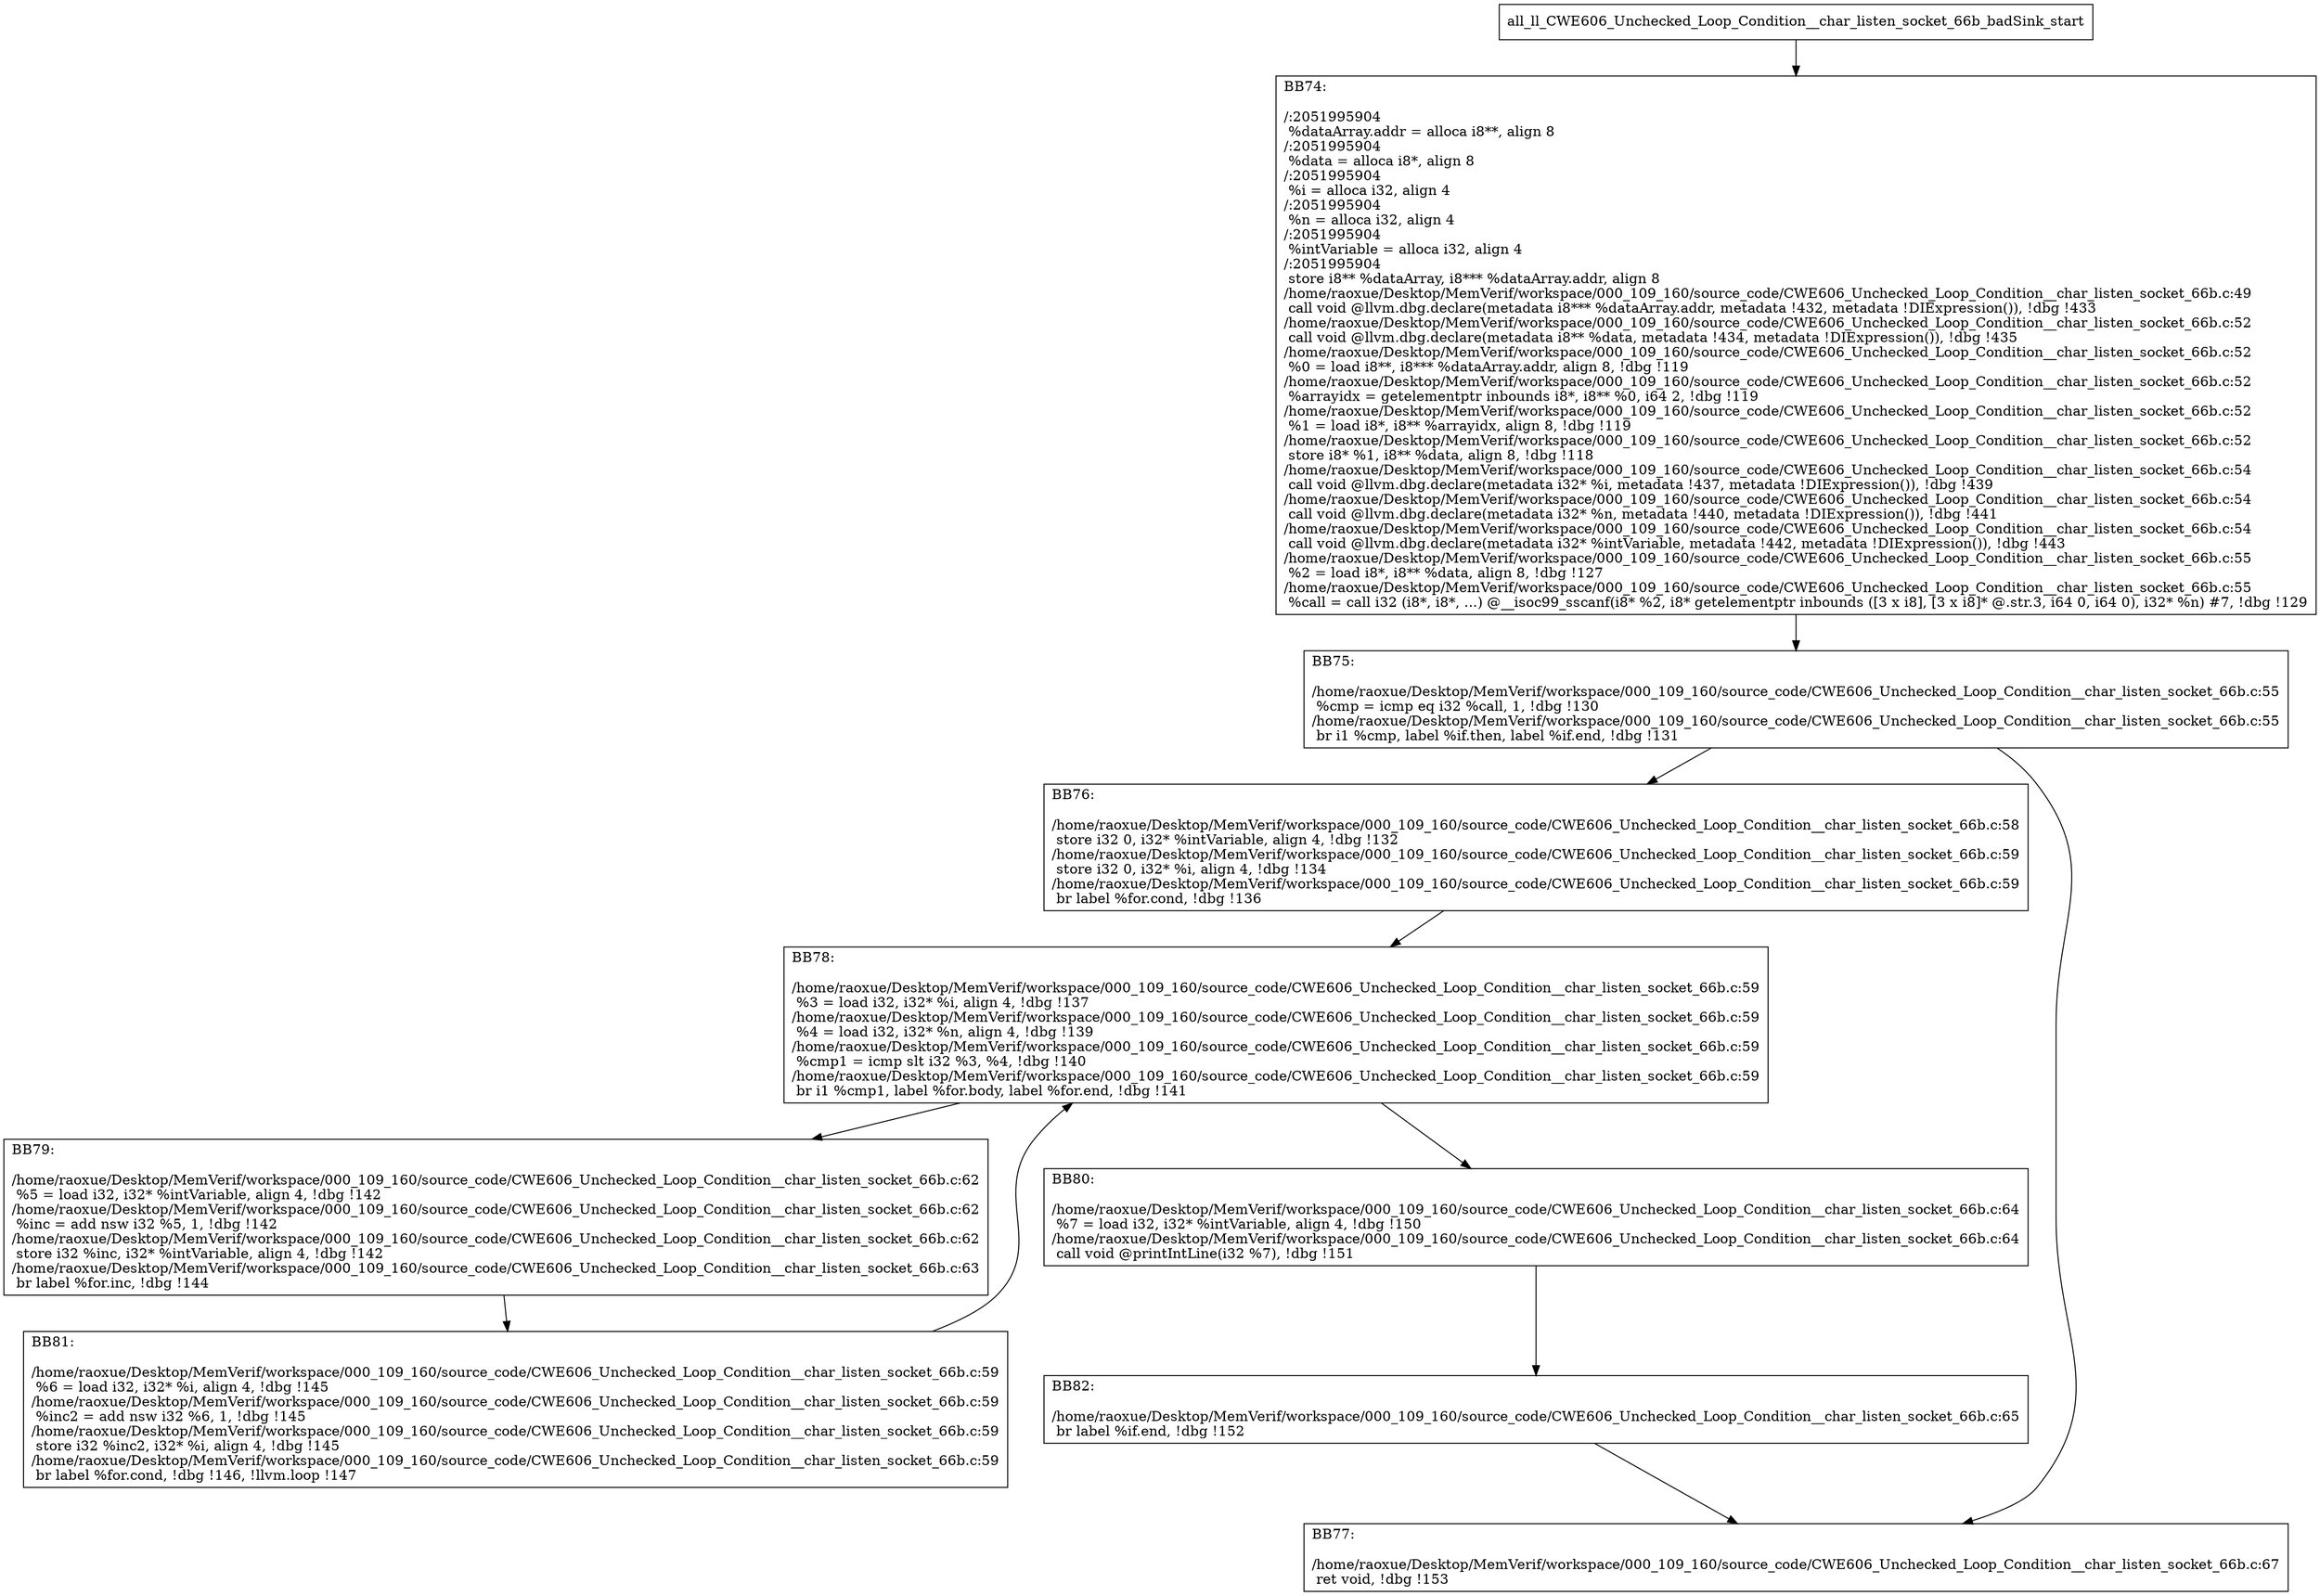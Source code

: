 digraph "CFG for'all_ll_CWE606_Unchecked_Loop_Condition__char_listen_socket_66b_badSink' function" {
	BBall_ll_CWE606_Unchecked_Loop_Condition__char_listen_socket_66b_badSink_start[shape=record,label="{all_ll_CWE606_Unchecked_Loop_Condition__char_listen_socket_66b_badSink_start}"];
	BBall_ll_CWE606_Unchecked_Loop_Condition__char_listen_socket_66b_badSink_start-> all_ll_CWE606_Unchecked_Loop_Condition__char_listen_socket_66b_badSinkBB74;
	all_ll_CWE606_Unchecked_Loop_Condition__char_listen_socket_66b_badSinkBB74 [shape=record, label="{BB74:\l\l/:2051995904\l
  %dataArray.addr = alloca i8**, align 8\l
/:2051995904\l
  %data = alloca i8*, align 8\l
/:2051995904\l
  %i = alloca i32, align 4\l
/:2051995904\l
  %n = alloca i32, align 4\l
/:2051995904\l
  %intVariable = alloca i32, align 4\l
/:2051995904\l
  store i8** %dataArray, i8*** %dataArray.addr, align 8\l
/home/raoxue/Desktop/MemVerif/workspace/000_109_160/source_code/CWE606_Unchecked_Loop_Condition__char_listen_socket_66b.c:49\l
  call void @llvm.dbg.declare(metadata i8*** %dataArray.addr, metadata !432, metadata !DIExpression()), !dbg !433\l
/home/raoxue/Desktop/MemVerif/workspace/000_109_160/source_code/CWE606_Unchecked_Loop_Condition__char_listen_socket_66b.c:52\l
  call void @llvm.dbg.declare(metadata i8** %data, metadata !434, metadata !DIExpression()), !dbg !435\l
/home/raoxue/Desktop/MemVerif/workspace/000_109_160/source_code/CWE606_Unchecked_Loop_Condition__char_listen_socket_66b.c:52\l
  %0 = load i8**, i8*** %dataArray.addr, align 8, !dbg !119\l
/home/raoxue/Desktop/MemVerif/workspace/000_109_160/source_code/CWE606_Unchecked_Loop_Condition__char_listen_socket_66b.c:52\l
  %arrayidx = getelementptr inbounds i8*, i8** %0, i64 2, !dbg !119\l
/home/raoxue/Desktop/MemVerif/workspace/000_109_160/source_code/CWE606_Unchecked_Loop_Condition__char_listen_socket_66b.c:52\l
  %1 = load i8*, i8** %arrayidx, align 8, !dbg !119\l
/home/raoxue/Desktop/MemVerif/workspace/000_109_160/source_code/CWE606_Unchecked_Loop_Condition__char_listen_socket_66b.c:52\l
  store i8* %1, i8** %data, align 8, !dbg !118\l
/home/raoxue/Desktop/MemVerif/workspace/000_109_160/source_code/CWE606_Unchecked_Loop_Condition__char_listen_socket_66b.c:54\l
  call void @llvm.dbg.declare(metadata i32* %i, metadata !437, metadata !DIExpression()), !dbg !439\l
/home/raoxue/Desktop/MemVerif/workspace/000_109_160/source_code/CWE606_Unchecked_Loop_Condition__char_listen_socket_66b.c:54\l
  call void @llvm.dbg.declare(metadata i32* %n, metadata !440, metadata !DIExpression()), !dbg !441\l
/home/raoxue/Desktop/MemVerif/workspace/000_109_160/source_code/CWE606_Unchecked_Loop_Condition__char_listen_socket_66b.c:54\l
  call void @llvm.dbg.declare(metadata i32* %intVariable, metadata !442, metadata !DIExpression()), !dbg !443\l
/home/raoxue/Desktop/MemVerif/workspace/000_109_160/source_code/CWE606_Unchecked_Loop_Condition__char_listen_socket_66b.c:55\l
  %2 = load i8*, i8** %data, align 8, !dbg !127\l
/home/raoxue/Desktop/MemVerif/workspace/000_109_160/source_code/CWE606_Unchecked_Loop_Condition__char_listen_socket_66b.c:55\l
  %call = call i32 (i8*, i8*, ...) @__isoc99_sscanf(i8* %2, i8* getelementptr inbounds ([3 x i8], [3 x i8]* @.str.3, i64 0, i64 0), i32* %n) #7, !dbg !129\l
}"];
	all_ll_CWE606_Unchecked_Loop_Condition__char_listen_socket_66b_badSinkBB74-> all_ll_CWE606_Unchecked_Loop_Condition__char_listen_socket_66b_badSinkBB75;
	all_ll_CWE606_Unchecked_Loop_Condition__char_listen_socket_66b_badSinkBB75 [shape=record, label="{BB75:\l\l/home/raoxue/Desktop/MemVerif/workspace/000_109_160/source_code/CWE606_Unchecked_Loop_Condition__char_listen_socket_66b.c:55\l
  %cmp = icmp eq i32 %call, 1, !dbg !130\l
/home/raoxue/Desktop/MemVerif/workspace/000_109_160/source_code/CWE606_Unchecked_Loop_Condition__char_listen_socket_66b.c:55\l
  br i1 %cmp, label %if.then, label %if.end, !dbg !131\l
}"];
	all_ll_CWE606_Unchecked_Loop_Condition__char_listen_socket_66b_badSinkBB75-> all_ll_CWE606_Unchecked_Loop_Condition__char_listen_socket_66b_badSinkBB76;
	all_ll_CWE606_Unchecked_Loop_Condition__char_listen_socket_66b_badSinkBB75-> all_ll_CWE606_Unchecked_Loop_Condition__char_listen_socket_66b_badSinkBB77;
	all_ll_CWE606_Unchecked_Loop_Condition__char_listen_socket_66b_badSinkBB76 [shape=record, label="{BB76:\l\l/home/raoxue/Desktop/MemVerif/workspace/000_109_160/source_code/CWE606_Unchecked_Loop_Condition__char_listen_socket_66b.c:58\l
  store i32 0, i32* %intVariable, align 4, !dbg !132\l
/home/raoxue/Desktop/MemVerif/workspace/000_109_160/source_code/CWE606_Unchecked_Loop_Condition__char_listen_socket_66b.c:59\l
  store i32 0, i32* %i, align 4, !dbg !134\l
/home/raoxue/Desktop/MemVerif/workspace/000_109_160/source_code/CWE606_Unchecked_Loop_Condition__char_listen_socket_66b.c:59\l
  br label %for.cond, !dbg !136\l
}"];
	all_ll_CWE606_Unchecked_Loop_Condition__char_listen_socket_66b_badSinkBB76-> all_ll_CWE606_Unchecked_Loop_Condition__char_listen_socket_66b_badSinkBB78;
	all_ll_CWE606_Unchecked_Loop_Condition__char_listen_socket_66b_badSinkBB78 [shape=record, label="{BB78:\l\l/home/raoxue/Desktop/MemVerif/workspace/000_109_160/source_code/CWE606_Unchecked_Loop_Condition__char_listen_socket_66b.c:59\l
  %3 = load i32, i32* %i, align 4, !dbg !137\l
/home/raoxue/Desktop/MemVerif/workspace/000_109_160/source_code/CWE606_Unchecked_Loop_Condition__char_listen_socket_66b.c:59\l
  %4 = load i32, i32* %n, align 4, !dbg !139\l
/home/raoxue/Desktop/MemVerif/workspace/000_109_160/source_code/CWE606_Unchecked_Loop_Condition__char_listen_socket_66b.c:59\l
  %cmp1 = icmp slt i32 %3, %4, !dbg !140\l
/home/raoxue/Desktop/MemVerif/workspace/000_109_160/source_code/CWE606_Unchecked_Loop_Condition__char_listen_socket_66b.c:59\l
  br i1 %cmp1, label %for.body, label %for.end, !dbg !141\l
}"];
	all_ll_CWE606_Unchecked_Loop_Condition__char_listen_socket_66b_badSinkBB78-> all_ll_CWE606_Unchecked_Loop_Condition__char_listen_socket_66b_badSinkBB79;
	all_ll_CWE606_Unchecked_Loop_Condition__char_listen_socket_66b_badSinkBB78-> all_ll_CWE606_Unchecked_Loop_Condition__char_listen_socket_66b_badSinkBB80;
	all_ll_CWE606_Unchecked_Loop_Condition__char_listen_socket_66b_badSinkBB79 [shape=record, label="{BB79:\l\l/home/raoxue/Desktop/MemVerif/workspace/000_109_160/source_code/CWE606_Unchecked_Loop_Condition__char_listen_socket_66b.c:62\l
  %5 = load i32, i32* %intVariable, align 4, !dbg !142\l
/home/raoxue/Desktop/MemVerif/workspace/000_109_160/source_code/CWE606_Unchecked_Loop_Condition__char_listen_socket_66b.c:62\l
  %inc = add nsw i32 %5, 1, !dbg !142\l
/home/raoxue/Desktop/MemVerif/workspace/000_109_160/source_code/CWE606_Unchecked_Loop_Condition__char_listen_socket_66b.c:62\l
  store i32 %inc, i32* %intVariable, align 4, !dbg !142\l
/home/raoxue/Desktop/MemVerif/workspace/000_109_160/source_code/CWE606_Unchecked_Loop_Condition__char_listen_socket_66b.c:63\l
  br label %for.inc, !dbg !144\l
}"];
	all_ll_CWE606_Unchecked_Loop_Condition__char_listen_socket_66b_badSinkBB79-> all_ll_CWE606_Unchecked_Loop_Condition__char_listen_socket_66b_badSinkBB81;
	all_ll_CWE606_Unchecked_Loop_Condition__char_listen_socket_66b_badSinkBB81 [shape=record, label="{BB81:\l\l/home/raoxue/Desktop/MemVerif/workspace/000_109_160/source_code/CWE606_Unchecked_Loop_Condition__char_listen_socket_66b.c:59\l
  %6 = load i32, i32* %i, align 4, !dbg !145\l
/home/raoxue/Desktop/MemVerif/workspace/000_109_160/source_code/CWE606_Unchecked_Loop_Condition__char_listen_socket_66b.c:59\l
  %inc2 = add nsw i32 %6, 1, !dbg !145\l
/home/raoxue/Desktop/MemVerif/workspace/000_109_160/source_code/CWE606_Unchecked_Loop_Condition__char_listen_socket_66b.c:59\l
  store i32 %inc2, i32* %i, align 4, !dbg !145\l
/home/raoxue/Desktop/MemVerif/workspace/000_109_160/source_code/CWE606_Unchecked_Loop_Condition__char_listen_socket_66b.c:59\l
  br label %for.cond, !dbg !146, !llvm.loop !147\l
}"];
	all_ll_CWE606_Unchecked_Loop_Condition__char_listen_socket_66b_badSinkBB81-> all_ll_CWE606_Unchecked_Loop_Condition__char_listen_socket_66b_badSinkBB78;
	all_ll_CWE606_Unchecked_Loop_Condition__char_listen_socket_66b_badSinkBB80 [shape=record, label="{BB80:\l\l/home/raoxue/Desktop/MemVerif/workspace/000_109_160/source_code/CWE606_Unchecked_Loop_Condition__char_listen_socket_66b.c:64\l
  %7 = load i32, i32* %intVariable, align 4, !dbg !150\l
/home/raoxue/Desktop/MemVerif/workspace/000_109_160/source_code/CWE606_Unchecked_Loop_Condition__char_listen_socket_66b.c:64\l
  call void @printIntLine(i32 %7), !dbg !151\l
}"];
	all_ll_CWE606_Unchecked_Loop_Condition__char_listen_socket_66b_badSinkBB80-> all_ll_CWE606_Unchecked_Loop_Condition__char_listen_socket_66b_badSinkBB82;
	all_ll_CWE606_Unchecked_Loop_Condition__char_listen_socket_66b_badSinkBB82 [shape=record, label="{BB82:\l\l/home/raoxue/Desktop/MemVerif/workspace/000_109_160/source_code/CWE606_Unchecked_Loop_Condition__char_listen_socket_66b.c:65\l
  br label %if.end, !dbg !152\l
}"];
	all_ll_CWE606_Unchecked_Loop_Condition__char_listen_socket_66b_badSinkBB82-> all_ll_CWE606_Unchecked_Loop_Condition__char_listen_socket_66b_badSinkBB77;
	all_ll_CWE606_Unchecked_Loop_Condition__char_listen_socket_66b_badSinkBB77 [shape=record, label="{BB77:\l\l/home/raoxue/Desktop/MemVerif/workspace/000_109_160/source_code/CWE606_Unchecked_Loop_Condition__char_listen_socket_66b.c:67\l
  ret void, !dbg !153\l
}"];
}
